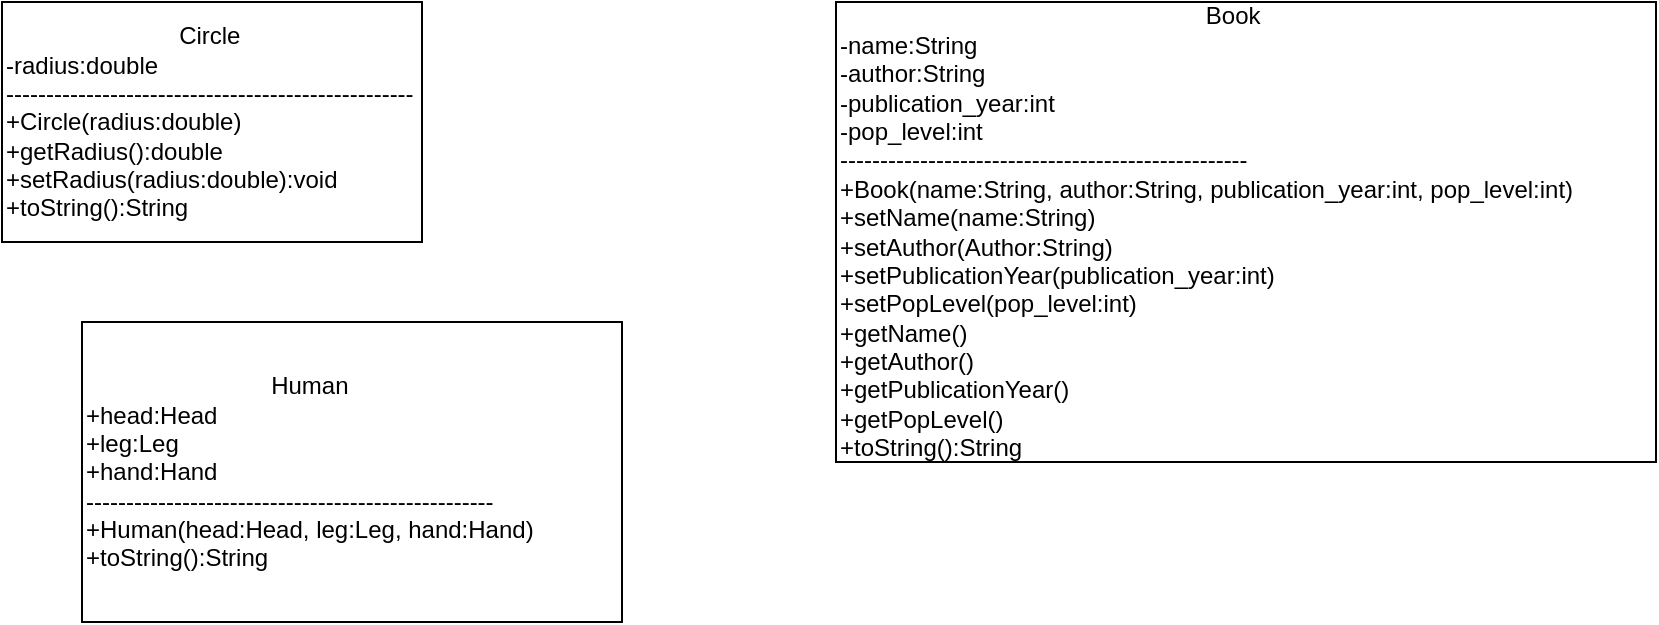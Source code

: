 <mxfile version="13.6.10" type="github"><diagram id="Lyc-Ewsa-9I7V2ZPc48x" name="Page-1"><mxGraphModel dx="1422" dy="791" grid="1" gridSize="10" guides="1" tooltips="1" connect="1" arrows="1" fold="1" page="1" pageScale="1" pageWidth="827" pageHeight="1169" math="0" shadow="0"><root><mxCell id="0"/><mxCell id="1" parent="0"/><mxCell id="4-c7136IYLpF2M4VSE7P-1" value="&lt;div align=&quot;center&quot;&gt;Circle&lt;/div&gt;&lt;div&gt;-radius:double&lt;/div&gt;&lt;div&gt;---------------------------------------------------&lt;/div&gt;&lt;div&gt;+Circle(radius:double)&lt;/div&gt;&lt;div&gt;+getRadius():double&lt;/div&gt;&lt;div&gt;+setRadius(radius:double):void&lt;/div&gt;&lt;div&gt;+toString():String&lt;br&gt;&lt;/div&gt;" style="rounded=0;whiteSpace=wrap;html=1;align=left;" vertex="1" parent="1"><mxGeometry width="210" height="120" as="geometry"/></mxCell><mxCell id="4-c7136IYLpF2M4VSE7P-2" value="&lt;div align=&quot;center&quot;&gt;&amp;nbsp;&amp;nbsp;&amp;nbsp;&amp;nbsp;&amp;nbsp;&amp;nbsp;&amp;nbsp; Book&lt;/div&gt;&lt;div&gt;-name:String&lt;/div&gt;&lt;div&gt;-author:String&lt;/div&gt;&lt;div&gt;-publication_year:int&lt;/div&gt;&lt;div&gt;-pop_level:int&lt;br&gt;&lt;/div&gt;&lt;div&gt;---------------------------------------------------&lt;/div&gt;&lt;div&gt;+Book(name:String, author:String, publication_year:int, pop_level:int)&lt;br&gt;&lt;/div&gt;&lt;div&gt;+setName(name:String)&lt;/div&gt;&lt;div&gt;+setAuthor(Author:String)&lt;/div&gt;&lt;div&gt;+setPublicationYear(publication_year:int)&lt;/div&gt;&lt;div&gt;+setPopLevel(pop_level:int)&lt;/div&gt;&lt;div&gt;+getName()&lt;/div&gt;&lt;div&gt;+getAuthor()&lt;/div&gt;&lt;div&gt;+getPublicationYear()&lt;/div&gt;&lt;div&gt;+getPopLevel()&lt;br&gt;&lt;/div&gt;&lt;div&gt;+toString():String&lt;br&gt;&lt;/div&gt;" style="rounded=0;whiteSpace=wrap;html=1;align=left;" vertex="1" parent="1"><mxGeometry x="417" width="410" height="230" as="geometry"/></mxCell><mxCell id="4-c7136IYLpF2M4VSE7P-3" value="&lt;div align=&quot;center&quot;&gt;Human&lt;/div&gt;&lt;div&gt;+head:Head&lt;/div&gt;&lt;div&gt;+leg:Leg&lt;/div&gt;&lt;div&gt;+hand:Hand&lt;br&gt;&lt;/div&gt;&lt;div&gt;---------------------------------------------------&lt;/div&gt;&lt;div&gt;+Human(head:Head, leg:Leg, hand:Hand)&lt;/div&gt;&lt;div&gt;+toString():String&lt;br&gt;&lt;/div&gt;" style="rounded=0;whiteSpace=wrap;html=1;align=left;" vertex="1" parent="1"><mxGeometry x="40" y="160" width="270" height="150" as="geometry"/></mxCell></root></mxGraphModel></diagram></mxfile>